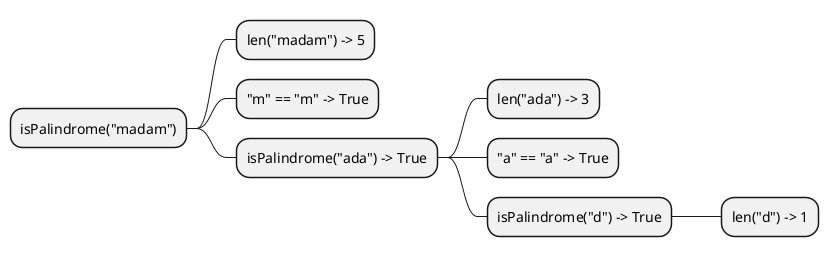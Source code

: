 @startmindmap
* isPalindrome("madam")
** len("madam") -> 5
** "m" == "m" -> True
** isPalindrome("ada") -> True
*** len("ada") -> 3
*** "a" == "a" -> True
*** isPalindrome("d") -> True
**** len("d") -> 1
@endmindmap
